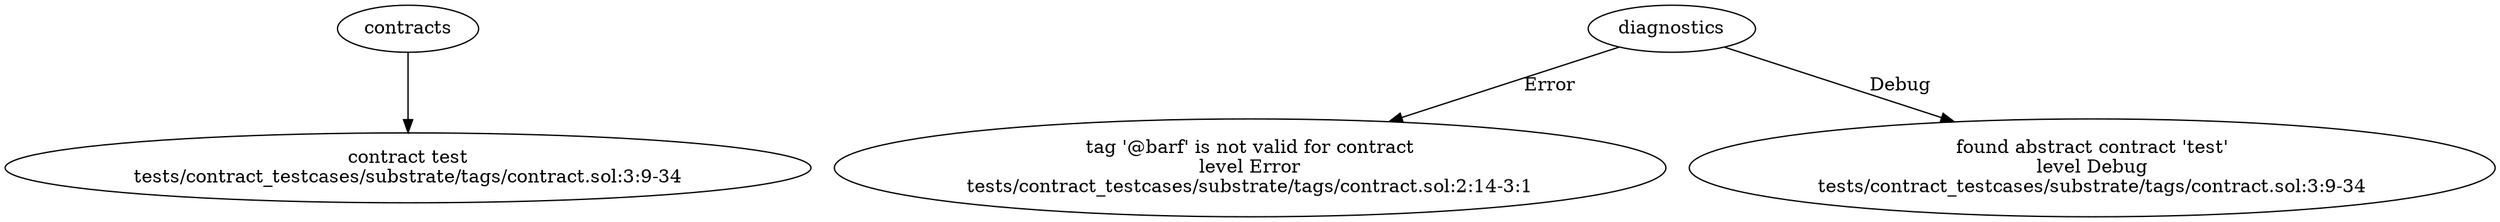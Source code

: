 strict digraph "tests/contract_testcases/substrate/tags/contract.sol" {
	contract [label="contract test\ntests/contract_testcases/substrate/tags/contract.sol:3:9-34"]
	diagnostic [label="tag '@barf' is not valid for contract\nlevel Error\ntests/contract_testcases/substrate/tags/contract.sol:2:14-3:1"]
	diagnostic_4 [label="found abstract contract 'test'\nlevel Debug\ntests/contract_testcases/substrate/tags/contract.sol:3:9-34"]
	contracts -> contract
	diagnostics -> diagnostic [label="Error"]
	diagnostics -> diagnostic_4 [label="Debug"]
}
